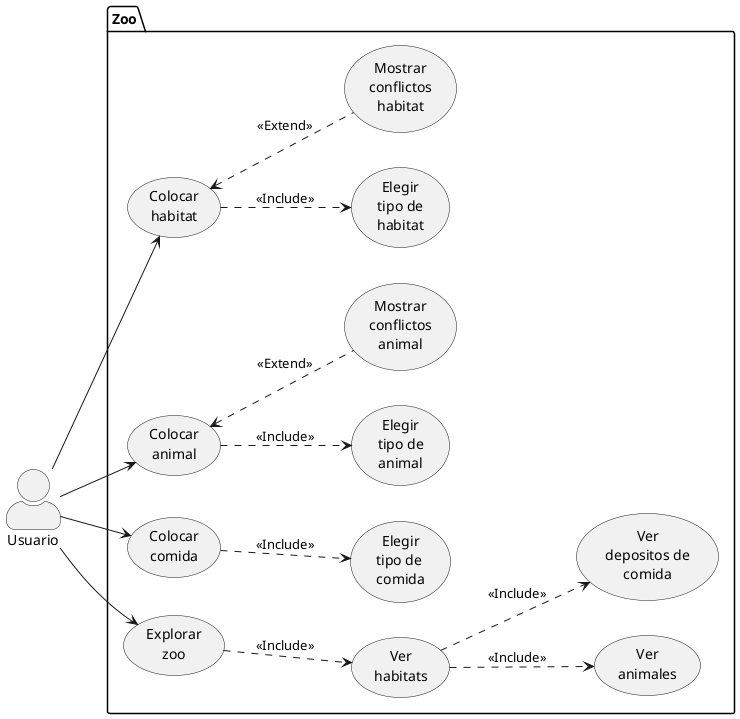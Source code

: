 @startuml
skinparam actorStyle awesome
left to right direction

actor Usuario as user

' Package de zoológico.
package Zoo {
  usecase (Colocar\nhabitat) as ColHabitat
  usecase (Colocar\nanimal) as ColAnimal
  usecase (Colocar\ncomida) as ColComida
  usecase (Explorar\nzoo) as ExZoo

  usecase (Elegir\ntipo de\nhabitat) as TipoHabitat
  usecase (Mostrar\nconflictos\nhabitat) as ConfHabitat

  usecase (Elegir\ntipo de\nanimal) as TipoAnimal
  usecase (Mostrar\nconflictos\nanimal) as ConfAnimal
  
  usecase (Elegir\ntipo de \ncomida) as TipoComida

  usecase (Ver\nhabitats) as VerHabitats
  usecase (Ver\nanimales) as VerAnimales
  usecase (Ver\ndepositos de\ncomida) as VerDepsComida
}


' Includes, un caso de uso incluye, implica, este otro caso de uso.
ColHabitat ..> TipoHabitat : <<Include>>
ColAnimal ..> TipoAnimal : <<Include>>
ColComida ..> TipoComida : <<Include>>
ExZoo ..> VerHabitats : <<Include>>
VerHabitats ..> VerAnimales : <<Include>>
VerHabitats ..> VerDepsComida : <<Include>>

' Extends, estas son situaciones opcionales que se ramifican de un caso de uso.
ColHabitat <.. ConfHabitat : <<Extend>>
ColAnimal <.. ConfAnimal : <<Extend>>


' Casos de uso usuario principal.
user --> ColHabitat
user --> ColAnimal
user --> ColComida
user --> ExZoo


@enduml